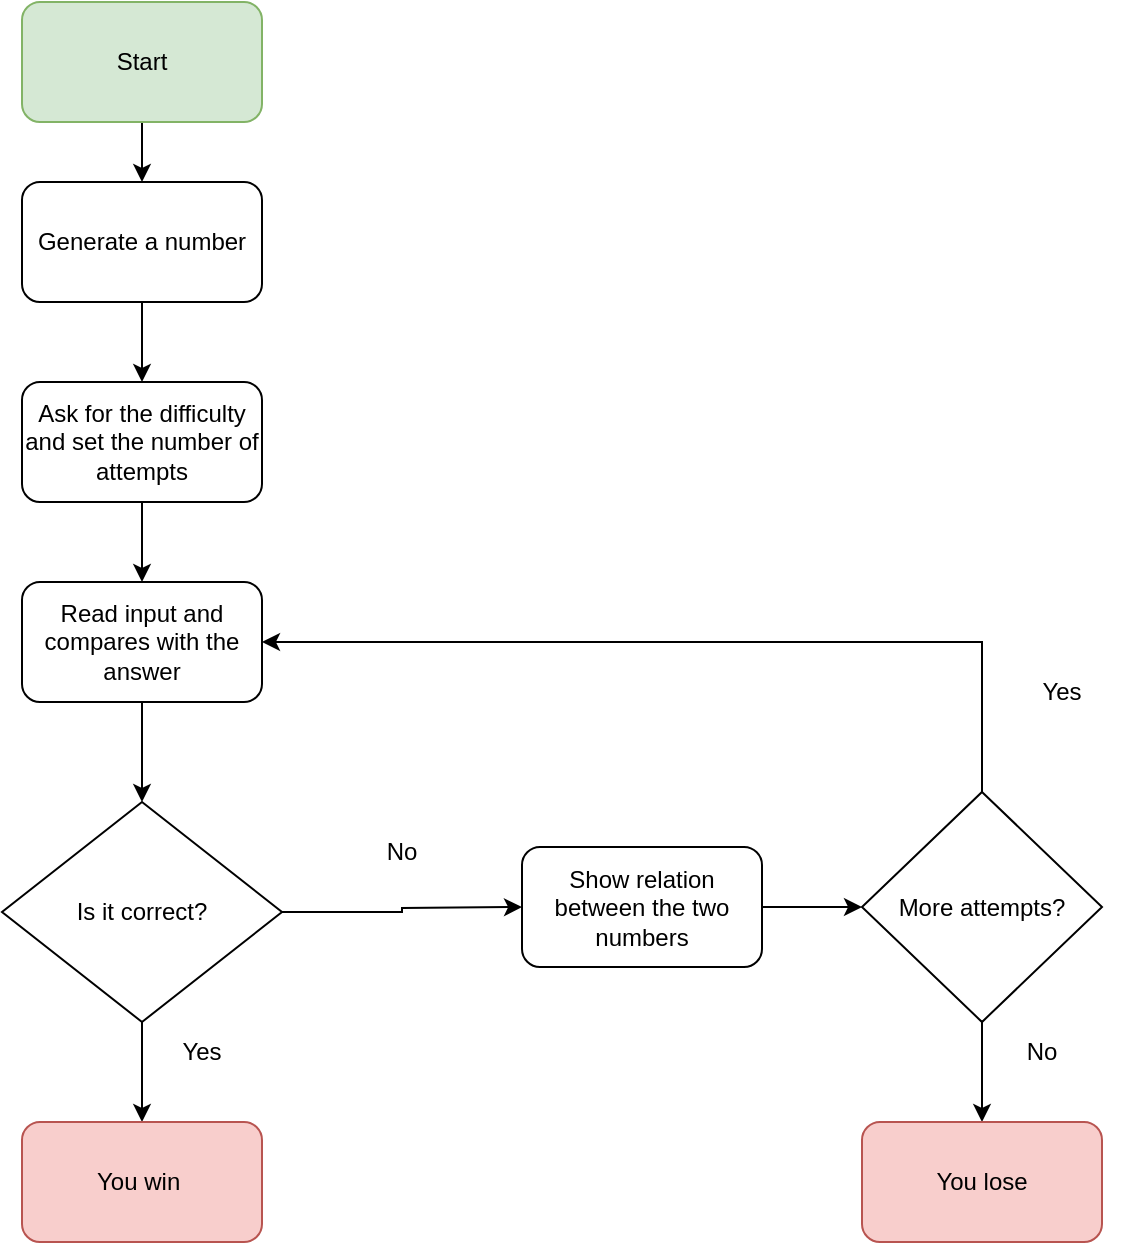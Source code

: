 <mxfile version="17.4.6" type="device"><diagram id="UuzILltgnEpGVkapgDYU" name="Page-1"><mxGraphModel dx="1182" dy="806" grid="1" gridSize="10" guides="1" tooltips="1" connect="1" arrows="1" fold="1" page="1" pageScale="1" pageWidth="850" pageHeight="1100" math="0" shadow="0"><root><mxCell id="0"/><mxCell id="1" parent="0"/><mxCell id="RGGygGUHxcYl9FxyIUJv-3" style="edgeStyle=orthogonalEdgeStyle;rounded=0;orthogonalLoop=1;jettySize=auto;html=1;exitX=0.5;exitY=1;exitDx=0;exitDy=0;" edge="1" parent="1" source="RGGygGUHxcYl9FxyIUJv-1" target="RGGygGUHxcYl9FxyIUJv-2"><mxGeometry relative="1" as="geometry"/></mxCell><mxCell id="RGGygGUHxcYl9FxyIUJv-1" value="Start" style="rounded=1;whiteSpace=wrap;html=1;fillColor=#d5e8d4;strokeColor=#82b366;" vertex="1" parent="1"><mxGeometry x="330" y="140" width="120" height="60" as="geometry"/></mxCell><mxCell id="RGGygGUHxcYl9FxyIUJv-5" style="edgeStyle=orthogonalEdgeStyle;rounded=0;orthogonalLoop=1;jettySize=auto;html=1;exitX=0.5;exitY=1;exitDx=0;exitDy=0;entryX=0.5;entryY=0;entryDx=0;entryDy=0;" edge="1" parent="1" source="RGGygGUHxcYl9FxyIUJv-2" target="RGGygGUHxcYl9FxyIUJv-4"><mxGeometry relative="1" as="geometry"/></mxCell><mxCell id="RGGygGUHxcYl9FxyIUJv-2" value="Generate a number" style="rounded=1;whiteSpace=wrap;html=1;" vertex="1" parent="1"><mxGeometry x="330" y="230" width="120" height="60" as="geometry"/></mxCell><mxCell id="RGGygGUHxcYl9FxyIUJv-9" style="edgeStyle=orthogonalEdgeStyle;rounded=0;orthogonalLoop=1;jettySize=auto;html=1;exitX=0.5;exitY=1;exitDx=0;exitDy=0;" edge="1" parent="1" source="RGGygGUHxcYl9FxyIUJv-4" target="RGGygGUHxcYl9FxyIUJv-8"><mxGeometry relative="1" as="geometry"/></mxCell><mxCell id="RGGygGUHxcYl9FxyIUJv-4" value="Ask for the difficulty and set the number of attempts" style="rounded=1;whiteSpace=wrap;html=1;" vertex="1" parent="1"><mxGeometry x="330" y="330" width="120" height="60" as="geometry"/></mxCell><mxCell id="RGGygGUHxcYl9FxyIUJv-11" style="edgeStyle=orthogonalEdgeStyle;rounded=0;orthogonalLoop=1;jettySize=auto;html=1;exitX=0.5;exitY=1;exitDx=0;exitDy=0;" edge="1" parent="1" source="RGGygGUHxcYl9FxyIUJv-7" target="RGGygGUHxcYl9FxyIUJv-10"><mxGeometry relative="1" as="geometry"/></mxCell><mxCell id="RGGygGUHxcYl9FxyIUJv-13" style="edgeStyle=orthogonalEdgeStyle;rounded=0;orthogonalLoop=1;jettySize=auto;html=1;exitX=1;exitY=0.5;exitDx=0;exitDy=0;entryX=0;entryY=0.5;entryDx=0;entryDy=0;" edge="1" parent="1" source="RGGygGUHxcYl9FxyIUJv-7"><mxGeometry relative="1" as="geometry"><mxPoint x="580" y="592.5" as="targetPoint"/></mxGeometry></mxCell><mxCell id="RGGygGUHxcYl9FxyIUJv-7" value="Is it correct?" style="rhombus;whiteSpace=wrap;html=1;" vertex="1" parent="1"><mxGeometry x="320" y="540" width="140" height="110" as="geometry"/></mxCell><mxCell id="RGGygGUHxcYl9FxyIUJv-12" style="edgeStyle=orthogonalEdgeStyle;rounded=0;orthogonalLoop=1;jettySize=auto;html=1;exitX=0.5;exitY=1;exitDx=0;exitDy=0;" edge="1" parent="1" source="RGGygGUHxcYl9FxyIUJv-8" target="RGGygGUHxcYl9FxyIUJv-7"><mxGeometry relative="1" as="geometry"/></mxCell><mxCell id="RGGygGUHxcYl9FxyIUJv-8" value="Read input and compares with the answer" style="rounded=1;whiteSpace=wrap;html=1;" vertex="1" parent="1"><mxGeometry x="330" y="430" width="120" height="60" as="geometry"/></mxCell><mxCell id="RGGygGUHxcYl9FxyIUJv-10" value="You win&amp;nbsp;" style="rounded=1;whiteSpace=wrap;html=1;fillColor=#f8cecc;strokeColor=#b85450;" vertex="1" parent="1"><mxGeometry x="330" y="700" width="120" height="60" as="geometry"/></mxCell><mxCell id="RGGygGUHxcYl9FxyIUJv-14" value="Yes" style="text;html=1;strokeColor=none;fillColor=none;align=center;verticalAlign=middle;whiteSpace=wrap;rounded=0;" vertex="1" parent="1"><mxGeometry x="820" y="470" width="60" height="30" as="geometry"/></mxCell><mxCell id="RGGygGUHxcYl9FxyIUJv-20" style="edgeStyle=orthogonalEdgeStyle;rounded=0;orthogonalLoop=1;jettySize=auto;html=1;exitX=1;exitY=0.5;exitDx=0;exitDy=0;entryX=0;entryY=0.5;entryDx=0;entryDy=0;" edge="1" parent="1" source="RGGygGUHxcYl9FxyIUJv-16" target="RGGygGUHxcYl9FxyIUJv-18"><mxGeometry relative="1" as="geometry"/></mxCell><mxCell id="RGGygGUHxcYl9FxyIUJv-16" value="Show relation between the two numbers" style="rounded=1;whiteSpace=wrap;html=1;" vertex="1" parent="1"><mxGeometry x="580" y="562.5" width="120" height="60" as="geometry"/></mxCell><mxCell id="RGGygGUHxcYl9FxyIUJv-19" style="edgeStyle=orthogonalEdgeStyle;rounded=0;orthogonalLoop=1;jettySize=auto;html=1;exitX=0.5;exitY=0;exitDx=0;exitDy=0;entryX=1;entryY=0.5;entryDx=0;entryDy=0;" edge="1" parent="1" source="RGGygGUHxcYl9FxyIUJv-18" target="RGGygGUHxcYl9FxyIUJv-8"><mxGeometry relative="1" as="geometry"/></mxCell><mxCell id="RGGygGUHxcYl9FxyIUJv-22" style="edgeStyle=orthogonalEdgeStyle;rounded=0;orthogonalLoop=1;jettySize=auto;html=1;exitX=0.5;exitY=1;exitDx=0;exitDy=0;" edge="1" parent="1" source="RGGygGUHxcYl9FxyIUJv-18" target="RGGygGUHxcYl9FxyIUJv-21"><mxGeometry relative="1" as="geometry"/></mxCell><mxCell id="RGGygGUHxcYl9FxyIUJv-18" value="More attempts?" style="rhombus;whiteSpace=wrap;html=1;" vertex="1" parent="1"><mxGeometry x="750" y="535" width="120" height="115" as="geometry"/></mxCell><mxCell id="RGGygGUHxcYl9FxyIUJv-21" value="You lose" style="rounded=1;whiteSpace=wrap;html=1;fillColor=#f8cecc;strokeColor=#b85450;" vertex="1" parent="1"><mxGeometry x="750" y="700" width="120" height="60" as="geometry"/></mxCell><mxCell id="RGGygGUHxcYl9FxyIUJv-23" value="Yes" style="text;html=1;strokeColor=none;fillColor=none;align=center;verticalAlign=middle;whiteSpace=wrap;rounded=0;" vertex="1" parent="1"><mxGeometry x="390" y="650" width="60" height="30" as="geometry"/></mxCell><mxCell id="RGGygGUHxcYl9FxyIUJv-24" value="No" style="text;html=1;strokeColor=none;fillColor=none;align=center;verticalAlign=middle;whiteSpace=wrap;rounded=0;" vertex="1" parent="1"><mxGeometry x="490" y="550" width="60" height="30" as="geometry"/></mxCell><mxCell id="RGGygGUHxcYl9FxyIUJv-25" value="No" style="text;html=1;strokeColor=none;fillColor=none;align=center;verticalAlign=middle;whiteSpace=wrap;rounded=0;" vertex="1" parent="1"><mxGeometry x="810" y="650" width="60" height="30" as="geometry"/></mxCell></root></mxGraphModel></diagram></mxfile>
